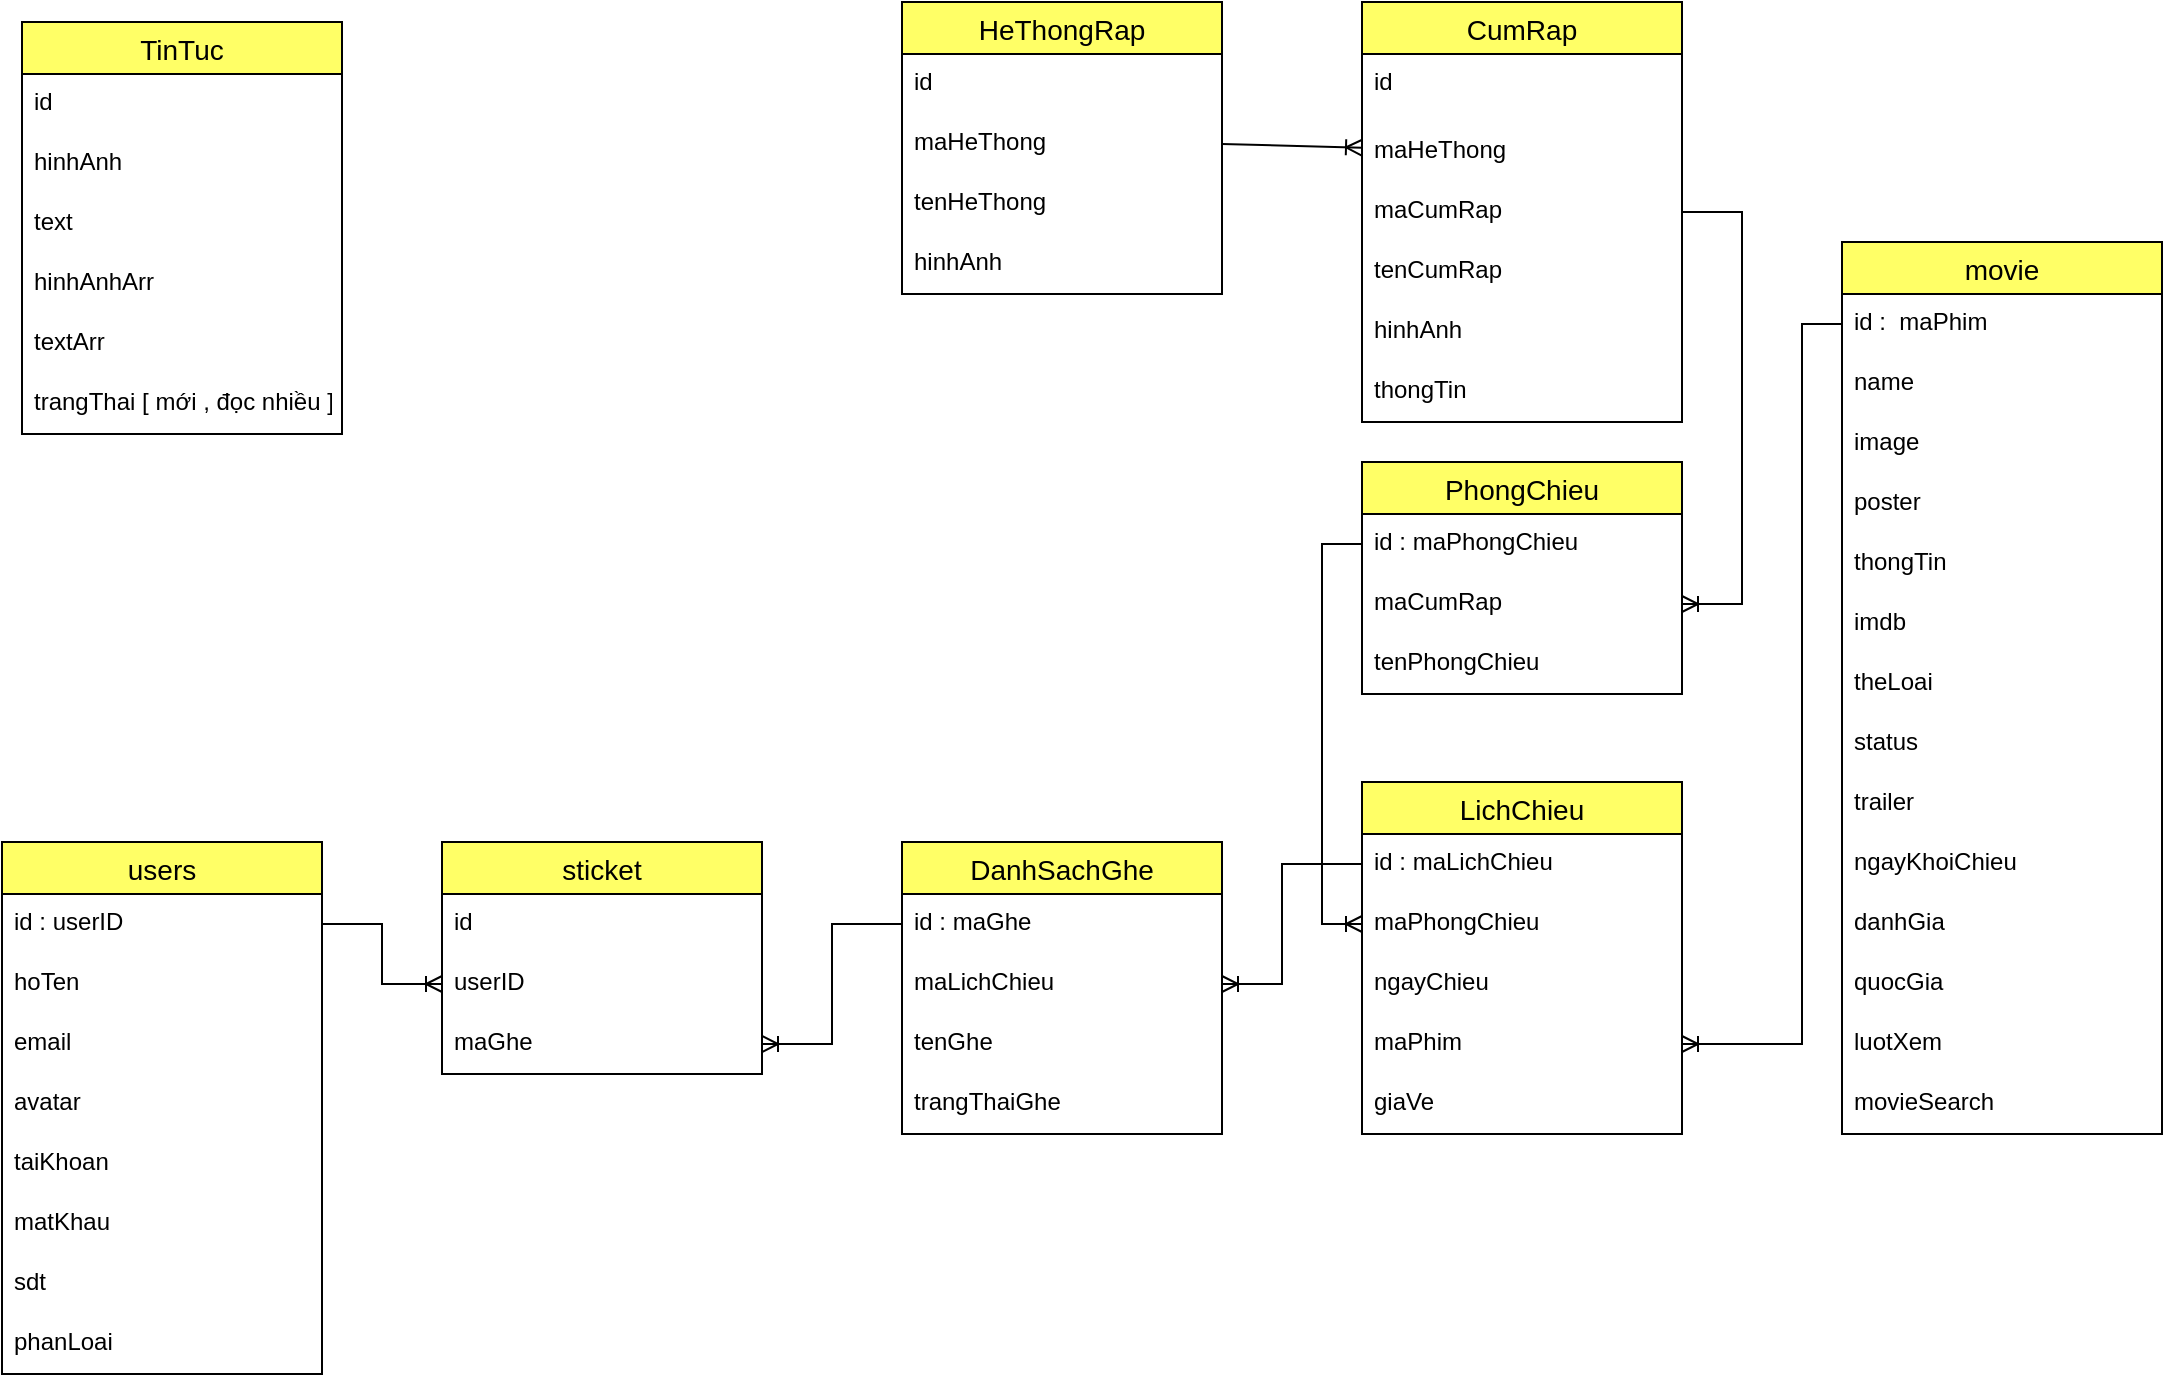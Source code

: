 <mxfile version="15.5.4" type="device"><diagram id="aOmArpvWQTta9DAYCJLX" name="Page-1"><mxGraphModel dx="868" dy="448" grid="1" gridSize="10" guides="1" tooltips="1" connect="1" arrows="1" fold="1" page="1" pageScale="1" pageWidth="1169" pageHeight="1654" math="0" shadow="0"><root><mxCell id="0"/><mxCell id="1" parent="0"/><mxCell id="70qmE-GnaXMvOhyI8Vs0-10" value="users" style="swimlane;fontStyle=0;childLayout=stackLayout;horizontal=1;startSize=26;horizontalStack=0;resizeParent=1;resizeParentMax=0;resizeLast=0;collapsible=1;marginBottom=0;align=center;fontSize=14;fillColor=#FFFF66;" parent="1" vertex="1"><mxGeometry x="60" y="450" width="160" height="266" as="geometry"/></mxCell><mxCell id="70qmE-GnaXMvOhyI8Vs0-11" value="id : userID" style="text;strokeColor=none;fillColor=none;spacingLeft=4;spacingRight=4;overflow=hidden;rotatable=0;points=[[0,0.5],[1,0.5]];portConstraint=eastwest;fontSize=12;" parent="70qmE-GnaXMvOhyI8Vs0-10" vertex="1"><mxGeometry y="26" width="160" height="30" as="geometry"/></mxCell><mxCell id="70qmE-GnaXMvOhyI8Vs0-13" value="hoTen" style="text;strokeColor=none;fillColor=none;spacingLeft=4;spacingRight=4;overflow=hidden;rotatable=0;points=[[0,0.5],[1,0.5]];portConstraint=eastwest;fontSize=12;" parent="70qmE-GnaXMvOhyI8Vs0-10" vertex="1"><mxGeometry y="56" width="160" height="30" as="geometry"/></mxCell><mxCell id="70qmE-GnaXMvOhyI8Vs0-17" value="email" style="text;strokeColor=none;fillColor=none;spacingLeft=4;spacingRight=4;overflow=hidden;rotatable=0;points=[[0,0.5],[1,0.5]];portConstraint=eastwest;fontSize=12;" parent="70qmE-GnaXMvOhyI8Vs0-10" vertex="1"><mxGeometry y="86" width="160" height="30" as="geometry"/></mxCell><mxCell id="70qmE-GnaXMvOhyI8Vs0-18" value="avatar" style="text;strokeColor=none;fillColor=none;spacingLeft=4;spacingRight=4;overflow=hidden;rotatable=0;points=[[0,0.5],[1,0.5]];portConstraint=eastwest;fontSize=12;" parent="70qmE-GnaXMvOhyI8Vs0-10" vertex="1"><mxGeometry y="116" width="160" height="30" as="geometry"/></mxCell><mxCell id="70qmE-GnaXMvOhyI8Vs0-19" value="taiKhoan" style="text;strokeColor=none;fillColor=none;spacingLeft=4;spacingRight=4;overflow=hidden;rotatable=0;points=[[0,0.5],[1,0.5]];portConstraint=eastwest;fontSize=12;" parent="70qmE-GnaXMvOhyI8Vs0-10" vertex="1"><mxGeometry y="146" width="160" height="30" as="geometry"/></mxCell><mxCell id="70qmE-GnaXMvOhyI8Vs0-20" value="matKhau" style="text;strokeColor=none;fillColor=none;spacingLeft=4;spacingRight=4;overflow=hidden;rotatable=0;points=[[0,0.5],[1,0.5]];portConstraint=eastwest;fontSize=12;" parent="70qmE-GnaXMvOhyI8Vs0-10" vertex="1"><mxGeometry y="176" width="160" height="30" as="geometry"/></mxCell><mxCell id="70qmE-GnaXMvOhyI8Vs0-103" value="sdt" style="text;strokeColor=none;fillColor=none;spacingLeft=4;spacingRight=4;overflow=hidden;rotatable=0;points=[[0,0.5],[1,0.5]];portConstraint=eastwest;fontSize=12;" parent="70qmE-GnaXMvOhyI8Vs0-10" vertex="1"><mxGeometry y="206" width="160" height="30" as="geometry"/></mxCell><mxCell id="70qmE-GnaXMvOhyI8Vs0-104" value="phanLoai" style="text;strokeColor=none;fillColor=none;spacingLeft=4;spacingRight=4;overflow=hidden;rotatable=0;points=[[0,0.5],[1,0.5]];portConstraint=eastwest;fontSize=12;" parent="70qmE-GnaXMvOhyI8Vs0-10" vertex="1"><mxGeometry y="236" width="160" height="30" as="geometry"/></mxCell><mxCell id="70qmE-GnaXMvOhyI8Vs0-21" value="sticket" style="swimlane;fontStyle=0;childLayout=stackLayout;horizontal=1;startSize=26;horizontalStack=0;resizeParent=1;resizeParentMax=0;resizeLast=0;collapsible=1;marginBottom=0;align=center;fontSize=14;fillColor=#FFFF66;" parent="1" vertex="1"><mxGeometry x="280" y="450" width="160" height="116" as="geometry"/></mxCell><mxCell id="70qmE-GnaXMvOhyI8Vs0-22" value="id" style="text;strokeColor=none;fillColor=none;spacingLeft=4;spacingRight=4;overflow=hidden;rotatable=0;points=[[0,0.5],[1,0.5]];portConstraint=eastwest;fontSize=12;" parent="70qmE-GnaXMvOhyI8Vs0-21" vertex="1"><mxGeometry y="26" width="160" height="30" as="geometry"/></mxCell><mxCell id="70qmE-GnaXMvOhyI8Vs0-23" value="userID" style="text;strokeColor=none;fillColor=none;spacingLeft=4;spacingRight=4;overflow=hidden;rotatable=0;points=[[0,0.5],[1,0.5]];portConstraint=eastwest;fontSize=12;" parent="70qmE-GnaXMvOhyI8Vs0-21" vertex="1"><mxGeometry y="56" width="160" height="30" as="geometry"/></mxCell><mxCell id="70qmE-GnaXMvOhyI8Vs0-121" value="maGhe" style="text;strokeColor=none;fillColor=none;spacingLeft=4;spacingRight=4;overflow=hidden;rotatable=0;points=[[0,0.5],[1,0.5]];portConstraint=eastwest;fontSize=12;" parent="70qmE-GnaXMvOhyI8Vs0-21" vertex="1"><mxGeometry y="86" width="160" height="30" as="geometry"/></mxCell><mxCell id="70qmE-GnaXMvOhyI8Vs0-27" value="" style="edgeStyle=entityRelationEdgeStyle;fontSize=12;html=1;endArrow=ERoneToMany;rounded=0;exitX=1;exitY=0.5;exitDx=0;exitDy=0;entryX=0;entryY=0.5;entryDx=0;entryDy=0;" parent="1" source="70qmE-GnaXMvOhyI8Vs0-11" target="70qmE-GnaXMvOhyI8Vs0-23" edge="1"><mxGeometry width="100" height="100" relative="1" as="geometry"><mxPoint x="360" y="535" as="sourcePoint"/><mxPoint x="400" y="585" as="targetPoint"/></mxGeometry></mxCell><mxCell id="70qmE-GnaXMvOhyI8Vs0-28" value="movie" style="swimlane;fontStyle=0;childLayout=stackLayout;horizontal=1;startSize=26;horizontalStack=0;resizeParent=1;resizeParentMax=0;resizeLast=0;collapsible=1;marginBottom=0;align=center;fontSize=14;fillColor=#FFFF66;direction=east;" parent="1" vertex="1"><mxGeometry x="980" y="150" width="160" height="446" as="geometry"/></mxCell><mxCell id="70qmE-GnaXMvOhyI8Vs0-29" value="id :  maPhim" style="text;strokeColor=none;fillColor=none;spacingLeft=4;spacingRight=4;overflow=hidden;rotatable=0;points=[[0,0.5],[1,0.5]];portConstraint=eastwest;fontSize=12;" parent="70qmE-GnaXMvOhyI8Vs0-28" vertex="1"><mxGeometry y="26" width="160" height="30" as="geometry"/></mxCell><mxCell id="70qmE-GnaXMvOhyI8Vs0-30" value="name" style="text;strokeColor=none;fillColor=none;spacingLeft=4;spacingRight=4;overflow=hidden;rotatable=0;points=[[0,0.5],[1,0.5]];portConstraint=eastwest;fontSize=12;" parent="70qmE-GnaXMvOhyI8Vs0-28" vertex="1"><mxGeometry y="56" width="160" height="30" as="geometry"/></mxCell><mxCell id="70qmE-GnaXMvOhyI8Vs0-31" value="image" style="text;strokeColor=none;fillColor=none;spacingLeft=4;spacingRight=4;overflow=hidden;rotatable=0;points=[[0,0.5],[1,0.5]];portConstraint=eastwest;fontSize=12;" parent="70qmE-GnaXMvOhyI8Vs0-28" vertex="1"><mxGeometry y="86" width="160" height="30" as="geometry"/></mxCell><mxCell id="70qmE-GnaXMvOhyI8Vs0-36" value="poster" style="text;strokeColor=none;fillColor=none;spacingLeft=4;spacingRight=4;overflow=hidden;rotatable=0;points=[[0,0.5],[1,0.5]];portConstraint=eastwest;fontSize=12;" parent="70qmE-GnaXMvOhyI8Vs0-28" vertex="1"><mxGeometry y="116" width="160" height="30" as="geometry"/></mxCell><mxCell id="70qmE-GnaXMvOhyI8Vs0-32" value="thongTin" style="text;strokeColor=none;fillColor=none;spacingLeft=4;spacingRight=4;overflow=hidden;rotatable=0;points=[[0,0.5],[1,0.5]];portConstraint=eastwest;fontSize=12;" parent="70qmE-GnaXMvOhyI8Vs0-28" vertex="1"><mxGeometry y="146" width="160" height="30" as="geometry"/></mxCell><mxCell id="70qmE-GnaXMvOhyI8Vs0-33" value="imdb" style="text;strokeColor=none;fillColor=none;spacingLeft=4;spacingRight=4;overflow=hidden;rotatable=0;points=[[0,0.5],[1,0.5]];portConstraint=eastwest;fontSize=12;" parent="70qmE-GnaXMvOhyI8Vs0-28" vertex="1"><mxGeometry y="176" width="160" height="30" as="geometry"/></mxCell><mxCell id="70qmE-GnaXMvOhyI8Vs0-34" value="theLoai" style="text;strokeColor=none;fillColor=none;spacingLeft=4;spacingRight=4;overflow=hidden;rotatable=0;points=[[0,0.5],[1,0.5]];portConstraint=eastwest;fontSize=12;" parent="70qmE-GnaXMvOhyI8Vs0-28" vertex="1"><mxGeometry y="206" width="160" height="30" as="geometry"/></mxCell><mxCell id="70qmE-GnaXMvOhyI8Vs0-35" value="status" style="text;strokeColor=none;fillColor=none;spacingLeft=4;spacingRight=4;overflow=hidden;rotatable=0;points=[[0,0.5],[1,0.5]];portConstraint=eastwest;fontSize=12;" parent="70qmE-GnaXMvOhyI8Vs0-28" vertex="1"><mxGeometry y="236" width="160" height="30" as="geometry"/></mxCell><mxCell id="70qmE-GnaXMvOhyI8Vs0-46" value="trailer" style="text;strokeColor=none;fillColor=none;spacingLeft=4;spacingRight=4;overflow=hidden;rotatable=0;points=[[0,0.5],[1,0.5]];portConstraint=eastwest;fontSize=12;" parent="70qmE-GnaXMvOhyI8Vs0-28" vertex="1"><mxGeometry y="266" width="160" height="30" as="geometry"/></mxCell><mxCell id="70qmE-GnaXMvOhyI8Vs0-49" value="ngayKhoiChieu" style="text;strokeColor=none;fillColor=none;spacingLeft=4;spacingRight=4;overflow=hidden;rotatable=0;points=[[0,0.5],[1,0.5]];portConstraint=eastwest;fontSize=12;" parent="70qmE-GnaXMvOhyI8Vs0-28" vertex="1"><mxGeometry y="296" width="160" height="30" as="geometry"/></mxCell><mxCell id="70qmE-GnaXMvOhyI8Vs0-50" value="danhGia" style="text;strokeColor=none;fillColor=none;spacingLeft=4;spacingRight=4;overflow=hidden;rotatable=0;points=[[0,0.5],[1,0.5]];portConstraint=eastwest;fontSize=12;" parent="70qmE-GnaXMvOhyI8Vs0-28" vertex="1"><mxGeometry y="326" width="160" height="30" as="geometry"/></mxCell><mxCell id="Ge6rcsTTVwQpuz2CQXUc-2" value="quocGia" style="text;strokeColor=none;fillColor=none;spacingLeft=4;spacingRight=4;overflow=hidden;rotatable=0;points=[[0,0.5],[1,0.5]];portConstraint=eastwest;fontSize=12;" parent="70qmE-GnaXMvOhyI8Vs0-28" vertex="1"><mxGeometry y="356" width="160" height="30" as="geometry"/></mxCell><mxCell id="Ge6rcsTTVwQpuz2CQXUc-3" value="luotXem" style="text;strokeColor=none;fillColor=none;spacingLeft=4;spacingRight=4;overflow=hidden;rotatable=0;points=[[0,0.5],[1,0.5]];portConstraint=eastwest;fontSize=12;" parent="70qmE-GnaXMvOhyI8Vs0-28" vertex="1"><mxGeometry y="386" width="160" height="30" as="geometry"/></mxCell><mxCell id="Ge6rcsTTVwQpuz2CQXUc-6" value="movieSearch" style="text;strokeColor=none;fillColor=none;spacingLeft=4;spacingRight=4;overflow=hidden;rotatable=0;points=[[0,0.5],[1,0.5]];portConstraint=eastwest;fontSize=12;" parent="70qmE-GnaXMvOhyI8Vs0-28" vertex="1"><mxGeometry y="416" width="160" height="30" as="geometry"/></mxCell><mxCell id="70qmE-GnaXMvOhyI8Vs0-52" value="HeThongRap" style="swimlane;fontStyle=0;childLayout=stackLayout;horizontal=1;startSize=26;horizontalStack=0;resizeParent=1;resizeParentMax=0;resizeLast=0;collapsible=1;marginBottom=0;align=center;fontSize=14;fillColor=#FFFF66;" parent="1" vertex="1"><mxGeometry x="510" y="30" width="160" height="146" as="geometry"/></mxCell><mxCell id="70qmE-GnaXMvOhyI8Vs0-61" value="id" style="text;strokeColor=none;fillColor=none;spacingLeft=4;spacingRight=4;overflow=hidden;rotatable=0;points=[[0,0.5],[1,0.5]];portConstraint=eastwest;fontSize=12;" parent="70qmE-GnaXMvOhyI8Vs0-52" vertex="1"><mxGeometry y="26" width="160" height="30" as="geometry"/></mxCell><mxCell id="70qmE-GnaXMvOhyI8Vs0-62" value="maHeThong" style="text;strokeColor=none;fillColor=none;spacingLeft=4;spacingRight=4;overflow=hidden;rotatable=0;points=[[0,0.5],[1,0.5]];portConstraint=eastwest;fontSize=12;" parent="70qmE-GnaXMvOhyI8Vs0-52" vertex="1"><mxGeometry y="56" width="160" height="30" as="geometry"/></mxCell><mxCell id="70qmE-GnaXMvOhyI8Vs0-63" value="tenHeThong" style="text;strokeColor=none;fillColor=none;spacingLeft=4;spacingRight=4;overflow=hidden;rotatable=0;points=[[0,0.5],[1,0.5]];portConstraint=eastwest;fontSize=12;" parent="70qmE-GnaXMvOhyI8Vs0-52" vertex="1"><mxGeometry y="86" width="160" height="30" as="geometry"/></mxCell><mxCell id="70qmE-GnaXMvOhyI8Vs0-64" value="hinhAnh" style="text;strokeColor=none;fillColor=none;spacingLeft=4;spacingRight=4;overflow=hidden;rotatable=0;points=[[0,0.5],[1,0.5]];portConstraint=eastwest;fontSize=12;" parent="70qmE-GnaXMvOhyI8Vs0-52" vertex="1"><mxGeometry y="116" width="160" height="30" as="geometry"/></mxCell><mxCell id="70qmE-GnaXMvOhyI8Vs0-57" value="CumRap" style="swimlane;fontStyle=0;childLayout=stackLayout;horizontal=1;startSize=26;horizontalStack=0;resizeParent=1;resizeParentMax=0;resizeLast=0;collapsible=1;marginBottom=0;align=center;fontSize=14;fillColor=#FFFF66;" parent="1" vertex="1"><mxGeometry x="740" y="30" width="160" height="210" as="geometry"/></mxCell><mxCell id="70qmE-GnaXMvOhyI8Vs0-58" value="id" style="text;strokeColor=none;fillColor=none;spacingLeft=4;spacingRight=4;overflow=hidden;rotatable=0;points=[[0,0.5],[1,0.5]];portConstraint=eastwest;fontSize=12;" parent="70qmE-GnaXMvOhyI8Vs0-57" vertex="1"><mxGeometry y="26" width="160" height="34" as="geometry"/></mxCell><mxCell id="70qmE-GnaXMvOhyI8Vs0-59" value="maHeThong" style="text;strokeColor=none;fillColor=none;spacingLeft=4;spacingRight=4;overflow=hidden;rotatable=0;points=[[0,0.5],[1,0.5]];portConstraint=eastwest;fontSize=12;" parent="70qmE-GnaXMvOhyI8Vs0-57" vertex="1"><mxGeometry y="60" width="160" height="30" as="geometry"/></mxCell><mxCell id="70qmE-GnaXMvOhyI8Vs0-69" value="maCumRap" style="text;strokeColor=none;fillColor=none;spacingLeft=4;spacingRight=4;overflow=hidden;rotatable=0;points=[[0,0.5],[1,0.5]];portConstraint=eastwest;fontSize=12;" parent="70qmE-GnaXMvOhyI8Vs0-57" vertex="1"><mxGeometry y="90" width="160" height="30" as="geometry"/></mxCell><mxCell id="70qmE-GnaXMvOhyI8Vs0-66" value="tenCumRap" style="text;strokeColor=none;fillColor=none;spacingLeft=4;spacingRight=4;overflow=hidden;rotatable=0;points=[[0,0.5],[1,0.5]];portConstraint=eastwest;fontSize=12;" parent="70qmE-GnaXMvOhyI8Vs0-57" vertex="1"><mxGeometry y="120" width="160" height="30" as="geometry"/></mxCell><mxCell id="Ge6rcsTTVwQpuz2CQXUc-1" value="hinhAnh" style="text;strokeColor=none;fillColor=none;spacingLeft=4;spacingRight=4;overflow=hidden;rotatable=0;points=[[0,0.5],[1,0.5]];portConstraint=eastwest;fontSize=12;" parent="70qmE-GnaXMvOhyI8Vs0-57" vertex="1"><mxGeometry y="150" width="160" height="30" as="geometry"/></mxCell><mxCell id="dmcloXoKHKS0Xw3gkKQr-1" value="thongTin" style="text;strokeColor=none;fillColor=none;spacingLeft=4;spacingRight=4;overflow=hidden;rotatable=0;points=[[0,0.5],[1,0.5]];portConstraint=eastwest;fontSize=12;" parent="70qmE-GnaXMvOhyI8Vs0-57" vertex="1"><mxGeometry y="180" width="160" height="30" as="geometry"/></mxCell><mxCell id="70qmE-GnaXMvOhyI8Vs0-70" value="PhongChieu" style="swimlane;fontStyle=0;childLayout=stackLayout;horizontal=1;startSize=26;horizontalStack=0;resizeParent=1;resizeParentMax=0;resizeLast=0;collapsible=1;marginBottom=0;align=center;fontSize=14;fillColor=#FFFF66;" parent="1" vertex="1"><mxGeometry x="740" y="260" width="160" height="116" as="geometry"/></mxCell><mxCell id="70qmE-GnaXMvOhyI8Vs0-71" value="id : maPhongChieu" style="text;strokeColor=none;fillColor=none;spacingLeft=4;spacingRight=4;overflow=hidden;rotatable=0;points=[[0,0.5],[1,0.5]];portConstraint=eastwest;fontSize=12;" parent="70qmE-GnaXMvOhyI8Vs0-70" vertex="1"><mxGeometry y="26" width="160" height="30" as="geometry"/></mxCell><mxCell id="70qmE-GnaXMvOhyI8Vs0-72" value="maCumRap" style="text;strokeColor=none;fillColor=none;spacingLeft=4;spacingRight=4;overflow=hidden;rotatable=0;points=[[0,0.5],[1,0.5]];portConstraint=eastwest;fontSize=12;" parent="70qmE-GnaXMvOhyI8Vs0-70" vertex="1"><mxGeometry y="56" width="160" height="30" as="geometry"/></mxCell><mxCell id="dmcloXoKHKS0Xw3gkKQr-2" value="tenPhongChieu" style="text;strokeColor=none;fillColor=none;spacingLeft=4;spacingRight=4;overflow=hidden;rotatable=0;points=[[0,0.5],[1,0.5]];portConstraint=eastwest;fontSize=12;" parent="70qmE-GnaXMvOhyI8Vs0-70" vertex="1"><mxGeometry y="86" width="160" height="30" as="geometry"/></mxCell><mxCell id="70qmE-GnaXMvOhyI8Vs0-80" value="" style="edgeStyle=entityRelationEdgeStyle;fontSize=12;html=1;endArrow=ERoneToMany;rounded=0;exitX=1;exitY=0.5;exitDx=0;exitDy=0;entryX=1;entryY=0.5;entryDx=0;entryDy=0;" parent="1" source="70qmE-GnaXMvOhyI8Vs0-69" target="70qmE-GnaXMvOhyI8Vs0-72" edge="1"><mxGeometry width="100" height="100" relative="1" as="geometry"><mxPoint x="795" y="265" as="sourcePoint"/><mxPoint x="895" y="165" as="targetPoint"/></mxGeometry></mxCell><mxCell id="70qmE-GnaXMvOhyI8Vs0-94" value="DanhSachGhe" style="swimlane;fontStyle=0;childLayout=stackLayout;horizontal=1;startSize=26;horizontalStack=0;resizeParent=1;resizeParentMax=0;resizeLast=0;collapsible=1;marginBottom=0;align=center;fontSize=14;fillColor=#FFFF66;" parent="1" vertex="1"><mxGeometry x="510" y="450" width="160" height="146" as="geometry"/></mxCell><mxCell id="70qmE-GnaXMvOhyI8Vs0-96" value="id : maGhe" style="text;strokeColor=none;fillColor=none;spacingLeft=4;spacingRight=4;overflow=hidden;rotatable=0;points=[[0,0.5],[1,0.5]];portConstraint=eastwest;fontSize=12;" parent="70qmE-GnaXMvOhyI8Vs0-94" vertex="1"><mxGeometry y="26" width="160" height="30" as="geometry"/></mxCell><mxCell id="70qmE-GnaXMvOhyI8Vs0-97" value="maLichChieu" style="text;strokeColor=none;fillColor=none;spacingLeft=4;spacingRight=4;overflow=hidden;rotatable=0;points=[[0,0.5],[1,0.5]];portConstraint=eastwest;fontSize=12;" parent="70qmE-GnaXMvOhyI8Vs0-94" vertex="1"><mxGeometry y="56" width="160" height="30" as="geometry"/></mxCell><mxCell id="70qmE-GnaXMvOhyI8Vs0-101" value="tenGhe" style="text;strokeColor=none;fillColor=none;spacingLeft=4;spacingRight=4;overflow=hidden;rotatable=0;points=[[0,0.5],[1,0.5]];portConstraint=eastwest;fontSize=12;" parent="70qmE-GnaXMvOhyI8Vs0-94" vertex="1"><mxGeometry y="86" width="160" height="30" as="geometry"/></mxCell><mxCell id="70qmE-GnaXMvOhyI8Vs0-102" value="trangThaiGhe" style="text;strokeColor=none;fillColor=none;spacingLeft=4;spacingRight=4;overflow=hidden;rotatable=0;points=[[0,0.5],[1,0.5]];portConstraint=eastwest;fontSize=12;" parent="70qmE-GnaXMvOhyI8Vs0-94" vertex="1"><mxGeometry y="116" width="160" height="30" as="geometry"/></mxCell><mxCell id="70qmE-GnaXMvOhyI8Vs0-105" value="" style="fontSize=12;html=1;endArrow=ERoneToMany;rounded=0;exitX=1;exitY=0.5;exitDx=0;exitDy=0;" parent="1" source="70qmE-GnaXMvOhyI8Vs0-62" target="70qmE-GnaXMvOhyI8Vs0-59" edge="1"><mxGeometry width="100" height="100" relative="1" as="geometry"><mxPoint x="730" y="70" as="sourcePoint"/><mxPoint x="740" y="70" as="targetPoint"/></mxGeometry></mxCell><mxCell id="70qmE-GnaXMvOhyI8Vs0-106" value="LichChieu" style="swimlane;fontStyle=0;childLayout=stackLayout;horizontal=1;startSize=26;horizontalStack=0;resizeParent=1;resizeParentMax=0;resizeLast=0;collapsible=1;marginBottom=0;align=center;fontSize=14;fillColor=#FFFF66;" parent="1" vertex="1"><mxGeometry x="740" y="420" width="160" height="176" as="geometry"/></mxCell><mxCell id="70qmE-GnaXMvOhyI8Vs0-107" value="id : maLichChieu" style="text;strokeColor=none;fillColor=none;spacingLeft=4;spacingRight=4;overflow=hidden;rotatable=0;points=[[0,0.5],[1,0.5]];portConstraint=eastwest;fontSize=12;" parent="70qmE-GnaXMvOhyI8Vs0-106" vertex="1"><mxGeometry y="26" width="160" height="30" as="geometry"/></mxCell><mxCell id="70qmE-GnaXMvOhyI8Vs0-109" value="maPhongChieu" style="text;strokeColor=none;fillColor=none;spacingLeft=4;spacingRight=4;overflow=hidden;rotatable=0;points=[[0,0.5],[1,0.5]];portConstraint=eastwest;fontSize=12;" parent="70qmE-GnaXMvOhyI8Vs0-106" vertex="1"><mxGeometry y="56" width="160" height="30" as="geometry"/></mxCell><mxCell id="70qmE-GnaXMvOhyI8Vs0-110" value="ngayChieu" style="text;strokeColor=none;fillColor=none;spacingLeft=4;spacingRight=4;overflow=hidden;rotatable=0;points=[[0,0.5],[1,0.5]];portConstraint=eastwest;fontSize=12;" parent="70qmE-GnaXMvOhyI8Vs0-106" vertex="1"><mxGeometry y="86" width="160" height="30" as="geometry"/></mxCell><mxCell id="70qmE-GnaXMvOhyI8Vs0-111" value="maPhim" style="text;strokeColor=none;fillColor=none;spacingLeft=4;spacingRight=4;overflow=hidden;rotatable=0;points=[[0,0.5],[1,0.5]];portConstraint=eastwest;fontSize=12;" parent="70qmE-GnaXMvOhyI8Vs0-106" vertex="1"><mxGeometry y="116" width="160" height="30" as="geometry"/></mxCell><mxCell id="Ge6rcsTTVwQpuz2CQXUc-5" value="giaVe" style="text;strokeColor=none;fillColor=none;spacingLeft=4;spacingRight=4;overflow=hidden;rotatable=0;points=[[0,0.5],[1,0.5]];portConstraint=eastwest;fontSize=12;" parent="70qmE-GnaXMvOhyI8Vs0-106" vertex="1"><mxGeometry y="146" width="160" height="30" as="geometry"/></mxCell><mxCell id="70qmE-GnaXMvOhyI8Vs0-117" value="" style="edgeStyle=elbowEdgeStyle;fontSize=12;html=1;endArrow=ERoneToMany;rounded=0;entryX=1;entryY=0.5;entryDx=0;entryDy=0;" parent="1" source="70qmE-GnaXMvOhyI8Vs0-29" target="70qmE-GnaXMvOhyI8Vs0-111" edge="1"><mxGeometry width="100" height="100" relative="1" as="geometry"><mxPoint x="980" y="551" as="sourcePoint"/><mxPoint x="900" y="491" as="targetPoint"/><Array as="points"><mxPoint x="960" y="400"/></Array></mxGeometry></mxCell><mxCell id="70qmE-GnaXMvOhyI8Vs0-118" value="" style="edgeStyle=elbowEdgeStyle;fontSize=12;html=1;endArrow=ERoneToMany;rounded=0;exitX=0;exitY=0.5;exitDx=0;exitDy=0;entryX=1;entryY=0.5;entryDx=0;entryDy=0;" parent="1" source="70qmE-GnaXMvOhyI8Vs0-107" target="70qmE-GnaXMvOhyI8Vs0-97" edge="1"><mxGeometry width="100" height="100" relative="1" as="geometry"><mxPoint x="740" y="581" as="sourcePoint"/><mxPoint x="820" y="400" as="targetPoint"/><Array as="points"><mxPoint x="700" y="510"/><mxPoint x="690" y="570"/></Array></mxGeometry></mxCell><mxCell id="70qmE-GnaXMvOhyI8Vs0-119" value="" style="edgeStyle=elbowEdgeStyle;fontSize=12;html=1;endArrow=ERoneToMany;rounded=0;entryX=0;entryY=0.5;entryDx=0;entryDy=0;exitX=0;exitY=0.5;exitDx=0;exitDy=0;" parent="1" source="70qmE-GnaXMvOhyI8Vs0-71" target="70qmE-GnaXMvOhyI8Vs0-109" edge="1"><mxGeometry width="100" height="100" relative="1" as="geometry"><mxPoint x="600" y="420" as="sourcePoint"/><mxPoint x="700" y="320" as="targetPoint"/><Array as="points"><mxPoint x="720" y="380"/><mxPoint x="710" y="440"/></Array></mxGeometry></mxCell><mxCell id="70qmE-GnaXMvOhyI8Vs0-124" value="" style="edgeStyle=elbowEdgeStyle;fontSize=12;html=1;endArrow=ERoneToMany;rounded=0;exitX=0;exitY=0.5;exitDx=0;exitDy=0;entryX=1;entryY=0.5;entryDx=0;entryDy=0;" parent="1" source="70qmE-GnaXMvOhyI8Vs0-96" target="70qmE-GnaXMvOhyI8Vs0-121" edge="1"><mxGeometry width="100" height="100" relative="1" as="geometry"><mxPoint x="440" y="300" as="sourcePoint"/><mxPoint x="360" y="380" as="targetPoint"/></mxGeometry></mxCell><mxCell id="70qmE-GnaXMvOhyI8Vs0-125" value="TinTuc" style="swimlane;fontStyle=0;childLayout=stackLayout;horizontal=1;startSize=26;horizontalStack=0;resizeParent=1;resizeParentMax=0;resizeLast=0;collapsible=1;marginBottom=0;align=center;fontSize=14;fillColor=#FFFF66;" parent="1" vertex="1"><mxGeometry x="70" y="40" width="160" height="206" as="geometry"/></mxCell><mxCell id="70qmE-GnaXMvOhyI8Vs0-126" value="id" style="text;strokeColor=none;fillColor=none;spacingLeft=4;spacingRight=4;overflow=hidden;rotatable=0;points=[[0,0.5],[1,0.5]];portConstraint=eastwest;fontSize=12;" parent="70qmE-GnaXMvOhyI8Vs0-125" vertex="1"><mxGeometry y="26" width="160" height="30" as="geometry"/></mxCell><mxCell id="70qmE-GnaXMvOhyI8Vs0-127" value="hinhAnh" style="text;strokeColor=none;fillColor=none;spacingLeft=4;spacingRight=4;overflow=hidden;rotatable=0;points=[[0,0.5],[1,0.5]];portConstraint=eastwest;fontSize=12;" parent="70qmE-GnaXMvOhyI8Vs0-125" vertex="1"><mxGeometry y="56" width="160" height="30" as="geometry"/></mxCell><mxCell id="70qmE-GnaXMvOhyI8Vs0-128" value="text" style="text;strokeColor=none;fillColor=none;spacingLeft=4;spacingRight=4;overflow=hidden;rotatable=0;points=[[0,0.5],[1,0.5]];portConstraint=eastwest;fontSize=12;" parent="70qmE-GnaXMvOhyI8Vs0-125" vertex="1"><mxGeometry y="86" width="160" height="30" as="geometry"/></mxCell><mxCell id="70qmE-GnaXMvOhyI8Vs0-129" value="hinhAnhArr" style="text;strokeColor=none;fillColor=none;spacingLeft=4;spacingRight=4;overflow=hidden;rotatable=0;points=[[0,0.5],[1,0.5]];portConstraint=eastwest;fontSize=12;" parent="70qmE-GnaXMvOhyI8Vs0-125" vertex="1"><mxGeometry y="116" width="160" height="30" as="geometry"/></mxCell><mxCell id="70qmE-GnaXMvOhyI8Vs0-130" value="textArr" style="text;strokeColor=none;fillColor=none;spacingLeft=4;spacingRight=4;overflow=hidden;rotatable=0;points=[[0,0.5],[1,0.5]];portConstraint=eastwest;fontSize=12;" parent="70qmE-GnaXMvOhyI8Vs0-125" vertex="1"><mxGeometry y="146" width="160" height="30" as="geometry"/></mxCell><mxCell id="70qmE-GnaXMvOhyI8Vs0-131" value="trangThai [ mới , đọc nhiều ]" style="text;strokeColor=none;fillColor=none;spacingLeft=4;spacingRight=4;overflow=hidden;rotatable=0;points=[[0,0.5],[1,0.5]];portConstraint=eastwest;fontSize=12;" parent="70qmE-GnaXMvOhyI8Vs0-125" vertex="1"><mxGeometry y="176" width="160" height="30" as="geometry"/></mxCell></root></mxGraphModel></diagram></mxfile>